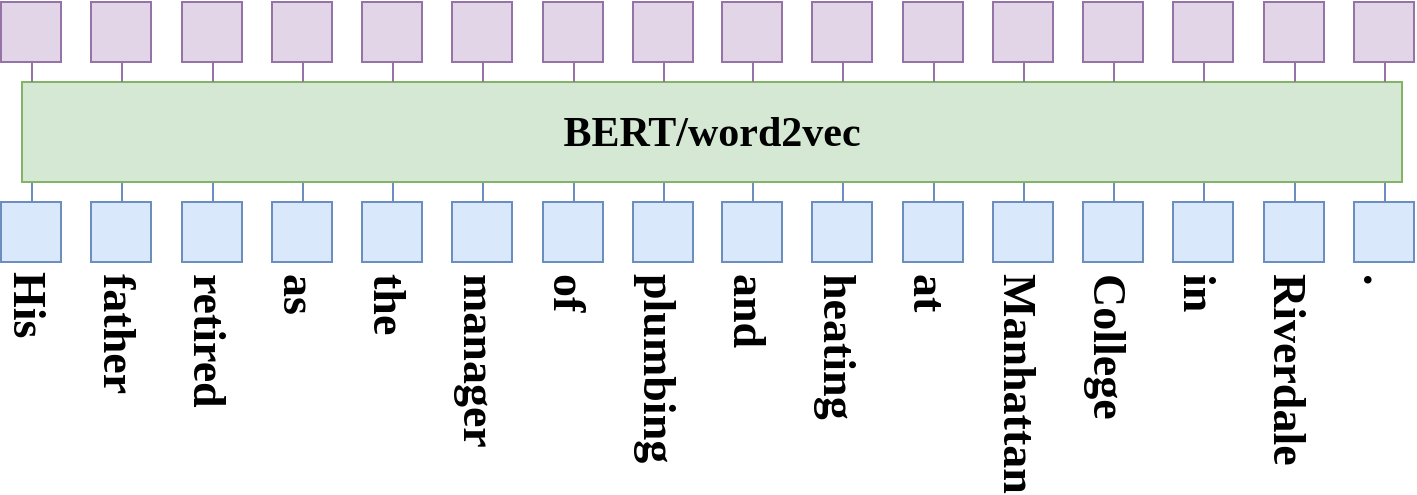 <mxfile version="14.2.7" type="github">
  <diagram id="1n7SPdHhEVBP9YcIqV2i" name="Page-1">
    <mxGraphModel dx="865" dy="-686" grid="1" gridSize="10" guides="1" tooltips="1" connect="1" arrows="1" fold="1" page="1" pageScale="1" pageWidth="827" pageHeight="1169" math="0" shadow="0">
      <root>
        <mxCell id="0" />
        <mxCell id="1" parent="0" />
        <mxCell id="w3ct9miu4DhZpaCJDkBc-1" value="" style="rounded=0;whiteSpace=wrap;html=1;fillColor=#dae8fc;strokeColor=#6c8ebf;" vertex="1" parent="1">
          <mxGeometry x="39.5" y="2160" width="30" height="30" as="geometry" />
        </mxCell>
        <mxCell id="w3ct9miu4DhZpaCJDkBc-17" value="&lt;font style=&quot;font-size: 23px&quot; face=&quot;Times New Roman&quot;&gt;&lt;b&gt;His&lt;/b&gt;&lt;/font&gt;" style="text;html=1;strokeColor=none;fillColor=none;align=left;verticalAlign=middle;whiteSpace=wrap;rounded=0;rotation=90;" vertex="1" parent="1">
          <mxGeometry x="32" y="2201" width="45" height="30" as="geometry" />
        </mxCell>
        <mxCell id="w3ct9miu4DhZpaCJDkBc-50" value="&lt;font style=&quot;font-size: 23px&quot; face=&quot;Times New Roman&quot;&gt;&lt;b&gt;father&lt;/b&gt;&lt;/font&gt;" style="text;html=1;strokeColor=none;fillColor=none;align=left;verticalAlign=middle;whiteSpace=wrap;rounded=0;rotation=90;" vertex="1" parent="1">
          <mxGeometry x="77" y="2201" width="45" height="30" as="geometry" />
        </mxCell>
        <mxCell id="w3ct9miu4DhZpaCJDkBc-52" value="&lt;font style=&quot;font-size: 23px&quot; face=&quot;Times New Roman&quot;&gt;&lt;b&gt;retired&lt;/b&gt;&lt;/font&gt;" style="text;html=1;strokeColor=none;fillColor=none;align=left;verticalAlign=middle;whiteSpace=wrap;rounded=0;rotation=90;" vertex="1" parent="1">
          <mxGeometry x="122" y="2201" width="45" height="30" as="geometry" />
        </mxCell>
        <mxCell id="w3ct9miu4DhZpaCJDkBc-54" value="&lt;font style=&quot;font-size: 23px&quot; face=&quot;Times New Roman&quot;&gt;&lt;b&gt;as&lt;/b&gt;&lt;/font&gt;" style="text;html=1;strokeColor=none;fillColor=none;align=left;verticalAlign=middle;whiteSpace=wrap;rounded=0;rotation=90;" vertex="1" parent="1">
          <mxGeometry x="167" y="2201" width="45" height="30" as="geometry" />
        </mxCell>
        <mxCell id="w3ct9miu4DhZpaCJDkBc-56" value="&lt;font style=&quot;font-size: 23px&quot; face=&quot;Times New Roman&quot;&gt;&lt;b&gt;the&lt;/b&gt;&lt;/font&gt;" style="text;html=1;strokeColor=none;fillColor=none;align=left;verticalAlign=middle;whiteSpace=wrap;rounded=0;rotation=90;" vertex="1" parent="1">
          <mxGeometry x="212" y="2201" width="45" height="30" as="geometry" />
        </mxCell>
        <mxCell id="w3ct9miu4DhZpaCJDkBc-58" value="&lt;font style=&quot;font-size: 23px&quot; face=&quot;Times New Roman&quot;&gt;&lt;b&gt;manager&lt;/b&gt;&lt;/font&gt;" style="text;html=1;strokeColor=none;fillColor=none;align=left;verticalAlign=middle;whiteSpace=wrap;rounded=0;rotation=90;" vertex="1" parent="1">
          <mxGeometry x="257" y="2201" width="45" height="30" as="geometry" />
        </mxCell>
        <mxCell id="w3ct9miu4DhZpaCJDkBc-60" value="&lt;font style=&quot;font-size: 23px&quot; face=&quot;Times New Roman&quot;&gt;&lt;b&gt;of&lt;/b&gt;&lt;/font&gt;" style="text;html=1;strokeColor=none;fillColor=none;align=left;verticalAlign=middle;whiteSpace=wrap;rounded=0;rotation=90;" vertex="1" parent="1">
          <mxGeometry x="302" y="2201" width="45" height="30" as="geometry" />
        </mxCell>
        <mxCell id="w3ct9miu4DhZpaCJDkBc-62" value="&lt;font style=&quot;font-size: 23px&quot; face=&quot;Times New Roman&quot;&gt;&lt;b&gt;plumbing&lt;br&gt;&lt;/b&gt;&lt;/font&gt;" style="text;html=1;strokeColor=none;fillColor=none;align=left;verticalAlign=middle;whiteSpace=wrap;rounded=0;rotation=90;" vertex="1" parent="1">
          <mxGeometry x="347" y="2201" width="45" height="30" as="geometry" />
        </mxCell>
        <mxCell id="w3ct9miu4DhZpaCJDkBc-64" value="&lt;font style=&quot;font-size: 23px&quot; face=&quot;Times New Roman&quot;&gt;&lt;b&gt;and&lt;/b&gt;&lt;/font&gt;" style="text;html=1;strokeColor=none;fillColor=none;align=left;verticalAlign=middle;whiteSpace=wrap;rounded=0;rotation=90;" vertex="1" parent="1">
          <mxGeometry x="392" y="2201" width="45" height="30" as="geometry" />
        </mxCell>
        <mxCell id="w3ct9miu4DhZpaCJDkBc-66" value="&lt;font style=&quot;font-size: 23px&quot; face=&quot;Times New Roman&quot;&gt;&lt;b&gt;heating&lt;/b&gt;&lt;/font&gt;" style="text;html=1;strokeColor=none;fillColor=none;align=left;verticalAlign=middle;whiteSpace=wrap;rounded=0;rotation=90;" vertex="1" parent="1">
          <mxGeometry x="437" y="2201" width="45" height="30" as="geometry" />
        </mxCell>
        <mxCell id="w3ct9miu4DhZpaCJDkBc-68" value="&lt;font style=&quot;font-size: 23px&quot; face=&quot;Times New Roman&quot;&gt;&lt;b&gt;at&lt;/b&gt;&lt;/font&gt;" style="text;html=1;strokeColor=none;fillColor=none;align=left;verticalAlign=middle;whiteSpace=wrap;rounded=0;rotation=90;" vertex="1" parent="1">
          <mxGeometry x="482" y="2201" width="45" height="30" as="geometry" />
        </mxCell>
        <mxCell id="w3ct9miu4DhZpaCJDkBc-70" value="&lt;font face=&quot;Times New Roman&quot;&gt;&lt;span style=&quot;font-size: 23px&quot;&gt;&lt;b&gt;Manhattan&lt;/b&gt;&lt;/span&gt;&lt;/font&gt;" style="text;html=1;strokeColor=none;fillColor=none;align=left;verticalAlign=middle;whiteSpace=wrap;rounded=0;rotation=90;" vertex="1" parent="1">
          <mxGeometry x="527" y="2201" width="45" height="30" as="geometry" />
        </mxCell>
        <mxCell id="w3ct9miu4DhZpaCJDkBc-72" value="&lt;font face=&quot;Times New Roman&quot;&gt;&lt;span style=&quot;font-size: 23px&quot;&gt;&lt;b&gt;College&lt;/b&gt;&lt;/span&gt;&lt;/font&gt;" style="text;html=1;strokeColor=none;fillColor=none;align=left;verticalAlign=middle;whiteSpace=wrap;rounded=0;rotation=90;" vertex="1" parent="1">
          <mxGeometry x="572" y="2201" width="45" height="30" as="geometry" />
        </mxCell>
        <mxCell id="w3ct9miu4DhZpaCJDkBc-74" value="&lt;font style=&quot;font-size: 23px&quot; face=&quot;Times New Roman&quot;&gt;&lt;b&gt;in&lt;/b&gt;&lt;/font&gt;" style="text;html=1;strokeColor=none;fillColor=none;align=left;verticalAlign=middle;whiteSpace=wrap;rounded=0;rotation=90;" vertex="1" parent="1">
          <mxGeometry x="617" y="2201" width="45" height="30" as="geometry" />
        </mxCell>
        <mxCell id="w3ct9miu4DhZpaCJDkBc-76" value="&lt;font face=&quot;Times New Roman&quot;&gt;&lt;span style=&quot;font-size: 23px&quot;&gt;&lt;b&gt;Riverdale&lt;/b&gt;&lt;/span&gt;&lt;/font&gt;" style="text;html=1;strokeColor=none;fillColor=none;align=left;verticalAlign=middle;whiteSpace=wrap;rounded=0;rotation=90;" vertex="1" parent="1">
          <mxGeometry x="662" y="2201" width="45" height="30" as="geometry" />
        </mxCell>
        <mxCell id="w3ct9miu4DhZpaCJDkBc-78" value="&lt;font style=&quot;font-size: 23px&quot; face=&quot;Times New Roman&quot;&gt;&lt;b&gt;.&lt;/b&gt;&lt;/font&gt;" style="text;html=1;strokeColor=none;fillColor=none;align=left;verticalAlign=middle;whiteSpace=wrap;rounded=0;rotation=90;" vertex="1" parent="1">
          <mxGeometry x="707" y="2201" width="45" height="30" as="geometry" />
        </mxCell>
        <mxCell id="w3ct9miu4DhZpaCJDkBc-89" value="" style="endArrow=none;html=1;rounded=0;fillColor=#dae8fc;strokeColor=#6c8ebf;" edge="1" parent="1">
          <mxGeometry width="50" height="50" relative="1" as="geometry">
            <mxPoint x="55" y="2160" as="sourcePoint" />
            <mxPoint x="55" y="2150" as="targetPoint" />
            <Array as="points">
              <mxPoint x="55" y="2160" />
            </Array>
          </mxGeometry>
        </mxCell>
        <mxCell id="w3ct9miu4DhZpaCJDkBc-94" value="" style="rounded=0;whiteSpace=wrap;html=1;fillColor=#dae8fc;strokeColor=#6c8ebf;" vertex="1" parent="1">
          <mxGeometry x="84.5" y="2160" width="30" height="30" as="geometry" />
        </mxCell>
        <mxCell id="w3ct9miu4DhZpaCJDkBc-95" value="" style="endArrow=none;html=1;rounded=0;fillColor=#dae8fc;strokeColor=#6c8ebf;" edge="1" parent="1">
          <mxGeometry width="50" height="50" relative="1" as="geometry">
            <mxPoint x="100" y="2160" as="sourcePoint" />
            <mxPoint x="100" y="2150" as="targetPoint" />
            <Array as="points">
              <mxPoint x="100" y="2160" />
            </Array>
          </mxGeometry>
        </mxCell>
        <mxCell id="w3ct9miu4DhZpaCJDkBc-96" value="" style="rounded=0;whiteSpace=wrap;html=1;fillColor=#dae8fc;strokeColor=#6c8ebf;" vertex="1" parent="1">
          <mxGeometry x="130" y="2160" width="30" height="30" as="geometry" />
        </mxCell>
        <mxCell id="w3ct9miu4DhZpaCJDkBc-97" value="" style="endArrow=none;html=1;rounded=0;fillColor=#dae8fc;strokeColor=#6c8ebf;" edge="1" parent="1">
          <mxGeometry width="50" height="50" relative="1" as="geometry">
            <mxPoint x="145.5" y="2160" as="sourcePoint" />
            <mxPoint x="145.5" y="2150" as="targetPoint" />
            <Array as="points">
              <mxPoint x="145.5" y="2160" />
            </Array>
          </mxGeometry>
        </mxCell>
        <mxCell id="w3ct9miu4DhZpaCJDkBc-98" value="" style="rounded=0;whiteSpace=wrap;html=1;fillColor=#dae8fc;strokeColor=#6c8ebf;" vertex="1" parent="1">
          <mxGeometry x="175" y="2160" width="30" height="30" as="geometry" />
        </mxCell>
        <mxCell id="w3ct9miu4DhZpaCJDkBc-99" value="" style="endArrow=none;html=1;rounded=0;fillColor=#dae8fc;strokeColor=#6c8ebf;" edge="1" parent="1">
          <mxGeometry width="50" height="50" relative="1" as="geometry">
            <mxPoint x="190.5" y="2160" as="sourcePoint" />
            <mxPoint x="190.5" y="2150" as="targetPoint" />
            <Array as="points">
              <mxPoint x="190.5" y="2160" />
            </Array>
          </mxGeometry>
        </mxCell>
        <mxCell id="w3ct9miu4DhZpaCJDkBc-100" value="" style="rounded=0;whiteSpace=wrap;html=1;fillColor=#dae8fc;strokeColor=#6c8ebf;" vertex="1" parent="1">
          <mxGeometry x="220" y="2160" width="30" height="30" as="geometry" />
        </mxCell>
        <mxCell id="w3ct9miu4DhZpaCJDkBc-101" value="" style="endArrow=none;html=1;rounded=0;fillColor=#dae8fc;strokeColor=#6c8ebf;" edge="1" parent="1">
          <mxGeometry width="50" height="50" relative="1" as="geometry">
            <mxPoint x="235.5" y="2160" as="sourcePoint" />
            <mxPoint x="235.5" y="2150" as="targetPoint" />
            <Array as="points">
              <mxPoint x="235.5" y="2160" />
            </Array>
          </mxGeometry>
        </mxCell>
        <mxCell id="w3ct9miu4DhZpaCJDkBc-102" value="" style="rounded=0;whiteSpace=wrap;html=1;fillColor=#dae8fc;strokeColor=#6c8ebf;" vertex="1" parent="1">
          <mxGeometry x="265" y="2160" width="30" height="30" as="geometry" />
        </mxCell>
        <mxCell id="w3ct9miu4DhZpaCJDkBc-103" value="" style="endArrow=none;html=1;rounded=0;fillColor=#dae8fc;strokeColor=#6c8ebf;" edge="1" parent="1">
          <mxGeometry width="50" height="50" relative="1" as="geometry">
            <mxPoint x="280.5" y="2160" as="sourcePoint" />
            <mxPoint x="280.5" y="2150" as="targetPoint" />
            <Array as="points">
              <mxPoint x="280.5" y="2160" />
            </Array>
          </mxGeometry>
        </mxCell>
        <mxCell id="w3ct9miu4DhZpaCJDkBc-104" value="" style="rounded=0;whiteSpace=wrap;html=1;fillColor=#dae8fc;strokeColor=#6c8ebf;" vertex="1" parent="1">
          <mxGeometry x="310.5" y="2160" width="30" height="30" as="geometry" />
        </mxCell>
        <mxCell id="w3ct9miu4DhZpaCJDkBc-105" value="" style="endArrow=none;html=1;rounded=0;fillColor=#dae8fc;strokeColor=#6c8ebf;" edge="1" parent="1">
          <mxGeometry width="50" height="50" relative="1" as="geometry">
            <mxPoint x="326" y="2160" as="sourcePoint" />
            <mxPoint x="326" y="2150" as="targetPoint" />
            <Array as="points">
              <mxPoint x="326" y="2160" />
            </Array>
          </mxGeometry>
        </mxCell>
        <mxCell id="w3ct9miu4DhZpaCJDkBc-106" value="" style="rounded=0;whiteSpace=wrap;html=1;fillColor=#dae8fc;strokeColor=#6c8ebf;" vertex="1" parent="1">
          <mxGeometry x="355.5" y="2160" width="30" height="30" as="geometry" />
        </mxCell>
        <mxCell id="w3ct9miu4DhZpaCJDkBc-107" value="" style="endArrow=none;html=1;rounded=0;fillColor=#dae8fc;strokeColor=#6c8ebf;" edge="1" parent="1">
          <mxGeometry width="50" height="50" relative="1" as="geometry">
            <mxPoint x="371" y="2160" as="sourcePoint" />
            <mxPoint x="371" y="2150" as="targetPoint" />
            <Array as="points">
              <mxPoint x="371" y="2160" />
            </Array>
          </mxGeometry>
        </mxCell>
        <mxCell id="w3ct9miu4DhZpaCJDkBc-108" value="" style="rounded=0;whiteSpace=wrap;html=1;fillColor=#dae8fc;strokeColor=#6c8ebf;" vertex="1" parent="1">
          <mxGeometry x="400" y="2160" width="30" height="30" as="geometry" />
        </mxCell>
        <mxCell id="w3ct9miu4DhZpaCJDkBc-109" value="" style="endArrow=none;html=1;rounded=0;fillColor=#dae8fc;strokeColor=#6c8ebf;" edge="1" parent="1">
          <mxGeometry width="50" height="50" relative="1" as="geometry">
            <mxPoint x="415.5" y="2160" as="sourcePoint" />
            <mxPoint x="415.5" y="2150" as="targetPoint" />
            <Array as="points">
              <mxPoint x="415.5" y="2160" />
            </Array>
          </mxGeometry>
        </mxCell>
        <mxCell id="w3ct9miu4DhZpaCJDkBc-110" value="" style="rounded=0;whiteSpace=wrap;html=1;fillColor=#dae8fc;strokeColor=#6c8ebf;" vertex="1" parent="1">
          <mxGeometry x="445" y="2160" width="30" height="30" as="geometry" />
        </mxCell>
        <mxCell id="w3ct9miu4DhZpaCJDkBc-111" value="" style="endArrow=none;html=1;rounded=0;fillColor=#dae8fc;strokeColor=#6c8ebf;" edge="1" parent="1">
          <mxGeometry width="50" height="50" relative="1" as="geometry">
            <mxPoint x="460.5" y="2160" as="sourcePoint" />
            <mxPoint x="460.5" y="2150" as="targetPoint" />
            <Array as="points">
              <mxPoint x="460.5" y="2160" />
            </Array>
          </mxGeometry>
        </mxCell>
        <mxCell id="w3ct9miu4DhZpaCJDkBc-112" value="" style="rounded=0;whiteSpace=wrap;html=1;fillColor=#dae8fc;strokeColor=#6c8ebf;" vertex="1" parent="1">
          <mxGeometry x="490.5" y="2160" width="30" height="30" as="geometry" />
        </mxCell>
        <mxCell id="w3ct9miu4DhZpaCJDkBc-113" value="" style="endArrow=none;html=1;rounded=0;fillColor=#dae8fc;strokeColor=#6c8ebf;" edge="1" parent="1">
          <mxGeometry width="50" height="50" relative="1" as="geometry">
            <mxPoint x="506" y="2160" as="sourcePoint" />
            <mxPoint x="506" y="2150" as="targetPoint" />
            <Array as="points">
              <mxPoint x="506" y="2160" />
            </Array>
          </mxGeometry>
        </mxCell>
        <mxCell id="w3ct9miu4DhZpaCJDkBc-114" value="" style="rounded=0;whiteSpace=wrap;html=1;fillColor=#dae8fc;strokeColor=#6c8ebf;" vertex="1" parent="1">
          <mxGeometry x="535.5" y="2160" width="30" height="30" as="geometry" />
        </mxCell>
        <mxCell id="w3ct9miu4DhZpaCJDkBc-115" value="" style="endArrow=none;html=1;rounded=0;fillColor=#dae8fc;strokeColor=#6c8ebf;" edge="1" parent="1">
          <mxGeometry width="50" height="50" relative="1" as="geometry">
            <mxPoint x="551" y="2160" as="sourcePoint" />
            <mxPoint x="551" y="2150" as="targetPoint" />
            <Array as="points">
              <mxPoint x="551" y="2160" />
            </Array>
          </mxGeometry>
        </mxCell>
        <mxCell id="w3ct9miu4DhZpaCJDkBc-116" value="" style="rounded=0;whiteSpace=wrap;html=1;fillColor=#dae8fc;strokeColor=#6c8ebf;" vertex="1" parent="1">
          <mxGeometry x="580.5" y="2160" width="30" height="30" as="geometry" />
        </mxCell>
        <mxCell id="w3ct9miu4DhZpaCJDkBc-117" value="" style="endArrow=none;html=1;rounded=0;fillColor=#dae8fc;strokeColor=#6c8ebf;" edge="1" parent="1">
          <mxGeometry width="50" height="50" relative="1" as="geometry">
            <mxPoint x="596" y="2160" as="sourcePoint" />
            <mxPoint x="596" y="2150" as="targetPoint" />
            <Array as="points">
              <mxPoint x="596" y="2160" />
            </Array>
          </mxGeometry>
        </mxCell>
        <mxCell id="w3ct9miu4DhZpaCJDkBc-118" value="" style="rounded=0;whiteSpace=wrap;html=1;fillColor=#dae8fc;strokeColor=#6c8ebf;" vertex="1" parent="1">
          <mxGeometry x="625.5" y="2160" width="30" height="30" as="geometry" />
        </mxCell>
        <mxCell id="w3ct9miu4DhZpaCJDkBc-119" value="" style="endArrow=none;html=1;rounded=0;fillColor=#dae8fc;strokeColor=#6c8ebf;" edge="1" parent="1">
          <mxGeometry width="50" height="50" relative="1" as="geometry">
            <mxPoint x="641" y="2160" as="sourcePoint" />
            <mxPoint x="641" y="2150" as="targetPoint" />
            <Array as="points">
              <mxPoint x="641" y="2160" />
            </Array>
          </mxGeometry>
        </mxCell>
        <mxCell id="w3ct9miu4DhZpaCJDkBc-120" value="" style="rounded=0;whiteSpace=wrap;html=1;fillColor=#dae8fc;strokeColor=#6c8ebf;" vertex="1" parent="1">
          <mxGeometry x="671" y="2160" width="30" height="30" as="geometry" />
        </mxCell>
        <mxCell id="w3ct9miu4DhZpaCJDkBc-121" value="" style="endArrow=none;html=1;rounded=0;fillColor=#dae8fc;strokeColor=#6c8ebf;" edge="1" parent="1">
          <mxGeometry width="50" height="50" relative="1" as="geometry">
            <mxPoint x="686.5" y="2160" as="sourcePoint" />
            <mxPoint x="686.5" y="2150" as="targetPoint" />
            <Array as="points">
              <mxPoint x="686.5" y="2160" />
            </Array>
          </mxGeometry>
        </mxCell>
        <mxCell id="w3ct9miu4DhZpaCJDkBc-122" value="" style="rounded=0;whiteSpace=wrap;html=1;fillColor=#dae8fc;strokeColor=#6c8ebf;" vertex="1" parent="1">
          <mxGeometry x="716" y="2160" width="30" height="30" as="geometry" />
        </mxCell>
        <mxCell id="w3ct9miu4DhZpaCJDkBc-123" value="" style="endArrow=none;html=1;rounded=0;fillColor=#dae8fc;strokeColor=#6c8ebf;" edge="1" parent="1">
          <mxGeometry width="50" height="50" relative="1" as="geometry">
            <mxPoint x="731.5" y="2160" as="sourcePoint" />
            <mxPoint x="731.5" y="2150" as="targetPoint" />
            <Array as="points">
              <mxPoint x="731.5" y="2160" />
            </Array>
          </mxGeometry>
        </mxCell>
        <mxCell id="w3ct9miu4DhZpaCJDkBc-124" value="&lt;font size=&quot;1&quot; face=&quot;Times New Roman&quot;&gt;&lt;b style=&quot;font-size: 21px&quot;&gt;BERT/word2vec&lt;/b&gt;&lt;/font&gt;" style="rounded=0;whiteSpace=wrap;html=1;fillColor=#d5e8d4;strokeColor=#82b366;" vertex="1" parent="1">
          <mxGeometry x="50" y="2100" width="690" height="50" as="geometry" />
        </mxCell>
        <mxCell id="w3ct9miu4DhZpaCJDkBc-125" value="" style="rounded=0;whiteSpace=wrap;html=1;fillColor=#e1d5e7;strokeColor=#9673a6;" vertex="1" parent="1">
          <mxGeometry x="39.5" y="2060" width="30" height="30" as="geometry" />
        </mxCell>
        <mxCell id="w3ct9miu4DhZpaCJDkBc-126" value="" style="endArrow=none;html=1;rounded=0;fillColor=#e1d5e7;strokeColor=#9673a6;" edge="1" parent="1">
          <mxGeometry width="50" height="50" relative="1" as="geometry">
            <mxPoint x="55" y="2100" as="sourcePoint" />
            <mxPoint x="55" y="2090" as="targetPoint" />
            <Array as="points">
              <mxPoint x="55" y="2100" />
            </Array>
          </mxGeometry>
        </mxCell>
        <mxCell id="w3ct9miu4DhZpaCJDkBc-127" value="" style="rounded=0;whiteSpace=wrap;html=1;fillColor=#e1d5e7;strokeColor=#9673a6;" vertex="1" parent="1">
          <mxGeometry x="84.5" y="2060" width="30" height="30" as="geometry" />
        </mxCell>
        <mxCell id="w3ct9miu4DhZpaCJDkBc-128" value="" style="endArrow=none;html=1;rounded=0;fillColor=#e1d5e7;strokeColor=#9673a6;" edge="1" parent="1">
          <mxGeometry width="50" height="50" relative="1" as="geometry">
            <mxPoint x="100" y="2100" as="sourcePoint" />
            <mxPoint x="100" y="2090" as="targetPoint" />
            <Array as="points">
              <mxPoint x="100" y="2100" />
            </Array>
          </mxGeometry>
        </mxCell>
        <mxCell id="w3ct9miu4DhZpaCJDkBc-129" value="" style="rounded=0;whiteSpace=wrap;html=1;fillColor=#e1d5e7;strokeColor=#9673a6;" vertex="1" parent="1">
          <mxGeometry x="130" y="2060" width="30" height="30" as="geometry" />
        </mxCell>
        <mxCell id="w3ct9miu4DhZpaCJDkBc-130" value="" style="endArrow=none;html=1;rounded=0;fillColor=#e1d5e7;strokeColor=#9673a6;" edge="1" parent="1">
          <mxGeometry width="50" height="50" relative="1" as="geometry">
            <mxPoint x="145.5" y="2100" as="sourcePoint" />
            <mxPoint x="145.5" y="2090" as="targetPoint" />
            <Array as="points">
              <mxPoint x="145.5" y="2100" />
            </Array>
          </mxGeometry>
        </mxCell>
        <mxCell id="w3ct9miu4DhZpaCJDkBc-131" value="" style="rounded=0;whiteSpace=wrap;html=1;fillColor=#e1d5e7;strokeColor=#9673a6;" vertex="1" parent="1">
          <mxGeometry x="175" y="2060" width="30" height="30" as="geometry" />
        </mxCell>
        <mxCell id="w3ct9miu4DhZpaCJDkBc-132" value="" style="endArrow=none;html=1;rounded=0;fillColor=#e1d5e7;strokeColor=#9673a6;" edge="1" parent="1">
          <mxGeometry width="50" height="50" relative="1" as="geometry">
            <mxPoint x="190.5" y="2100" as="sourcePoint" />
            <mxPoint x="190.5" y="2090" as="targetPoint" />
            <Array as="points">
              <mxPoint x="190.5" y="2100" />
            </Array>
          </mxGeometry>
        </mxCell>
        <mxCell id="w3ct9miu4DhZpaCJDkBc-133" value="" style="rounded=0;whiteSpace=wrap;html=1;fillColor=#e1d5e7;strokeColor=#9673a6;" vertex="1" parent="1">
          <mxGeometry x="220" y="2060" width="30" height="30" as="geometry" />
        </mxCell>
        <mxCell id="w3ct9miu4DhZpaCJDkBc-134" value="" style="endArrow=none;html=1;rounded=0;fillColor=#e1d5e7;strokeColor=#9673a6;" edge="1" parent="1">
          <mxGeometry width="50" height="50" relative="1" as="geometry">
            <mxPoint x="235.5" y="2100" as="sourcePoint" />
            <mxPoint x="235.5" y="2090" as="targetPoint" />
            <Array as="points">
              <mxPoint x="235.5" y="2100" />
            </Array>
          </mxGeometry>
        </mxCell>
        <mxCell id="w3ct9miu4DhZpaCJDkBc-135" value="" style="rounded=0;whiteSpace=wrap;html=1;fillColor=#e1d5e7;strokeColor=#9673a6;" vertex="1" parent="1">
          <mxGeometry x="265" y="2060" width="30" height="30" as="geometry" />
        </mxCell>
        <mxCell id="w3ct9miu4DhZpaCJDkBc-136" value="" style="endArrow=none;html=1;rounded=0;fillColor=#e1d5e7;strokeColor=#9673a6;" edge="1" parent="1">
          <mxGeometry width="50" height="50" relative="1" as="geometry">
            <mxPoint x="280.5" y="2100" as="sourcePoint" />
            <mxPoint x="280.5" y="2090" as="targetPoint" />
            <Array as="points">
              <mxPoint x="280.5" y="2100" />
            </Array>
          </mxGeometry>
        </mxCell>
        <mxCell id="w3ct9miu4DhZpaCJDkBc-137" value="" style="rounded=0;whiteSpace=wrap;html=1;fillColor=#e1d5e7;strokeColor=#9673a6;" vertex="1" parent="1">
          <mxGeometry x="310.5" y="2060" width="30" height="30" as="geometry" />
        </mxCell>
        <mxCell id="w3ct9miu4DhZpaCJDkBc-138" value="" style="endArrow=none;html=1;rounded=0;fillColor=#e1d5e7;strokeColor=#9673a6;" edge="1" parent="1">
          <mxGeometry width="50" height="50" relative="1" as="geometry">
            <mxPoint x="326" y="2100" as="sourcePoint" />
            <mxPoint x="326" y="2090" as="targetPoint" />
            <Array as="points">
              <mxPoint x="326" y="2100" />
            </Array>
          </mxGeometry>
        </mxCell>
        <mxCell id="w3ct9miu4DhZpaCJDkBc-139" value="" style="rounded=0;whiteSpace=wrap;html=1;fillColor=#e1d5e7;strokeColor=#9673a6;" vertex="1" parent="1">
          <mxGeometry x="355.5" y="2060" width="30" height="30" as="geometry" />
        </mxCell>
        <mxCell id="w3ct9miu4DhZpaCJDkBc-140" value="" style="endArrow=none;html=1;rounded=0;fillColor=#e1d5e7;strokeColor=#9673a6;" edge="1" parent="1">
          <mxGeometry width="50" height="50" relative="1" as="geometry">
            <mxPoint x="371" y="2100" as="sourcePoint" />
            <mxPoint x="371" y="2090" as="targetPoint" />
            <Array as="points">
              <mxPoint x="371" y="2100" />
            </Array>
          </mxGeometry>
        </mxCell>
        <mxCell id="w3ct9miu4DhZpaCJDkBc-141" value="" style="rounded=0;whiteSpace=wrap;html=1;fillColor=#e1d5e7;strokeColor=#9673a6;" vertex="1" parent="1">
          <mxGeometry x="400" y="2060" width="30" height="30" as="geometry" />
        </mxCell>
        <mxCell id="w3ct9miu4DhZpaCJDkBc-142" value="" style="endArrow=none;html=1;rounded=0;fillColor=#e1d5e7;strokeColor=#9673a6;" edge="1" parent="1">
          <mxGeometry width="50" height="50" relative="1" as="geometry">
            <mxPoint x="415.5" y="2100" as="sourcePoint" />
            <mxPoint x="415.5" y="2090" as="targetPoint" />
            <Array as="points">
              <mxPoint x="415.5" y="2100" />
            </Array>
          </mxGeometry>
        </mxCell>
        <mxCell id="w3ct9miu4DhZpaCJDkBc-143" value="" style="rounded=0;whiteSpace=wrap;html=1;fillColor=#e1d5e7;strokeColor=#9673a6;" vertex="1" parent="1">
          <mxGeometry x="445" y="2060" width="30" height="30" as="geometry" />
        </mxCell>
        <mxCell id="w3ct9miu4DhZpaCJDkBc-144" value="" style="endArrow=none;html=1;rounded=0;fillColor=#e1d5e7;strokeColor=#9673a6;" edge="1" parent="1">
          <mxGeometry width="50" height="50" relative="1" as="geometry">
            <mxPoint x="460.5" y="2100" as="sourcePoint" />
            <mxPoint x="460.5" y="2090" as="targetPoint" />
            <Array as="points">
              <mxPoint x="460.5" y="2100" />
            </Array>
          </mxGeometry>
        </mxCell>
        <mxCell id="w3ct9miu4DhZpaCJDkBc-145" value="" style="rounded=0;whiteSpace=wrap;html=1;fillColor=#e1d5e7;strokeColor=#9673a6;" vertex="1" parent="1">
          <mxGeometry x="490.5" y="2060" width="30" height="30" as="geometry" />
        </mxCell>
        <mxCell id="w3ct9miu4DhZpaCJDkBc-146" value="" style="endArrow=none;html=1;rounded=0;fillColor=#e1d5e7;strokeColor=#9673a6;" edge="1" parent="1">
          <mxGeometry width="50" height="50" relative="1" as="geometry">
            <mxPoint x="506" y="2100" as="sourcePoint" />
            <mxPoint x="506" y="2090" as="targetPoint" />
            <Array as="points">
              <mxPoint x="506" y="2100" />
            </Array>
          </mxGeometry>
        </mxCell>
        <mxCell id="w3ct9miu4DhZpaCJDkBc-147" value="" style="rounded=0;whiteSpace=wrap;html=1;fillColor=#e1d5e7;strokeColor=#9673a6;" vertex="1" parent="1">
          <mxGeometry x="535.5" y="2060" width="30" height="30" as="geometry" />
        </mxCell>
        <mxCell id="w3ct9miu4DhZpaCJDkBc-148" value="" style="endArrow=none;html=1;rounded=0;fillColor=#e1d5e7;strokeColor=#9673a6;" edge="1" parent="1">
          <mxGeometry width="50" height="50" relative="1" as="geometry">
            <mxPoint x="551" y="2100" as="sourcePoint" />
            <mxPoint x="551" y="2090" as="targetPoint" />
            <Array as="points">
              <mxPoint x="551" y="2100" />
            </Array>
          </mxGeometry>
        </mxCell>
        <mxCell id="w3ct9miu4DhZpaCJDkBc-149" value="" style="rounded=0;whiteSpace=wrap;html=1;fillColor=#e1d5e7;strokeColor=#9673a6;" vertex="1" parent="1">
          <mxGeometry x="580.5" y="2060" width="30" height="30" as="geometry" />
        </mxCell>
        <mxCell id="w3ct9miu4DhZpaCJDkBc-150" value="" style="endArrow=none;html=1;rounded=0;fillColor=#e1d5e7;strokeColor=#9673a6;" edge="1" parent="1">
          <mxGeometry width="50" height="50" relative="1" as="geometry">
            <mxPoint x="596" y="2100" as="sourcePoint" />
            <mxPoint x="596" y="2090" as="targetPoint" />
            <Array as="points">
              <mxPoint x="596" y="2100" />
            </Array>
          </mxGeometry>
        </mxCell>
        <mxCell id="w3ct9miu4DhZpaCJDkBc-151" value="" style="rounded=0;whiteSpace=wrap;html=1;fillColor=#e1d5e7;strokeColor=#9673a6;" vertex="1" parent="1">
          <mxGeometry x="625.5" y="2060" width="30" height="30" as="geometry" />
        </mxCell>
        <mxCell id="w3ct9miu4DhZpaCJDkBc-152" value="" style="endArrow=none;html=1;rounded=0;fillColor=#e1d5e7;strokeColor=#9673a6;" edge="1" parent="1">
          <mxGeometry width="50" height="50" relative="1" as="geometry">
            <mxPoint x="641" y="2100" as="sourcePoint" />
            <mxPoint x="641" y="2090" as="targetPoint" />
            <Array as="points">
              <mxPoint x="641" y="2100" />
            </Array>
          </mxGeometry>
        </mxCell>
        <mxCell id="w3ct9miu4DhZpaCJDkBc-153" value="" style="rounded=0;whiteSpace=wrap;html=1;fillColor=#e1d5e7;strokeColor=#9673a6;" vertex="1" parent="1">
          <mxGeometry x="671" y="2060" width="30" height="30" as="geometry" />
        </mxCell>
        <mxCell id="w3ct9miu4DhZpaCJDkBc-154" value="" style="endArrow=none;html=1;rounded=0;fillColor=#e1d5e7;strokeColor=#9673a6;" edge="1" parent="1">
          <mxGeometry width="50" height="50" relative="1" as="geometry">
            <mxPoint x="686.5" y="2100" as="sourcePoint" />
            <mxPoint x="686.5" y="2090" as="targetPoint" />
            <Array as="points">
              <mxPoint x="686.5" y="2100" />
            </Array>
          </mxGeometry>
        </mxCell>
        <mxCell id="w3ct9miu4DhZpaCJDkBc-155" value="" style="rounded=0;whiteSpace=wrap;html=1;fillColor=#e1d5e7;strokeColor=#9673a6;" vertex="1" parent="1">
          <mxGeometry x="716" y="2060" width="30" height="30" as="geometry" />
        </mxCell>
        <mxCell id="w3ct9miu4DhZpaCJDkBc-156" value="" style="endArrow=none;html=1;rounded=0;fillColor=#e1d5e7;strokeColor=#9673a6;" edge="1" parent="1">
          <mxGeometry width="50" height="50" relative="1" as="geometry">
            <mxPoint x="731.5" y="2100" as="sourcePoint" />
            <mxPoint x="731.5" y="2090" as="targetPoint" />
            <Array as="points">
              <mxPoint x="731.5" y="2100" />
            </Array>
          </mxGeometry>
        </mxCell>
      </root>
    </mxGraphModel>
  </diagram>
</mxfile>

